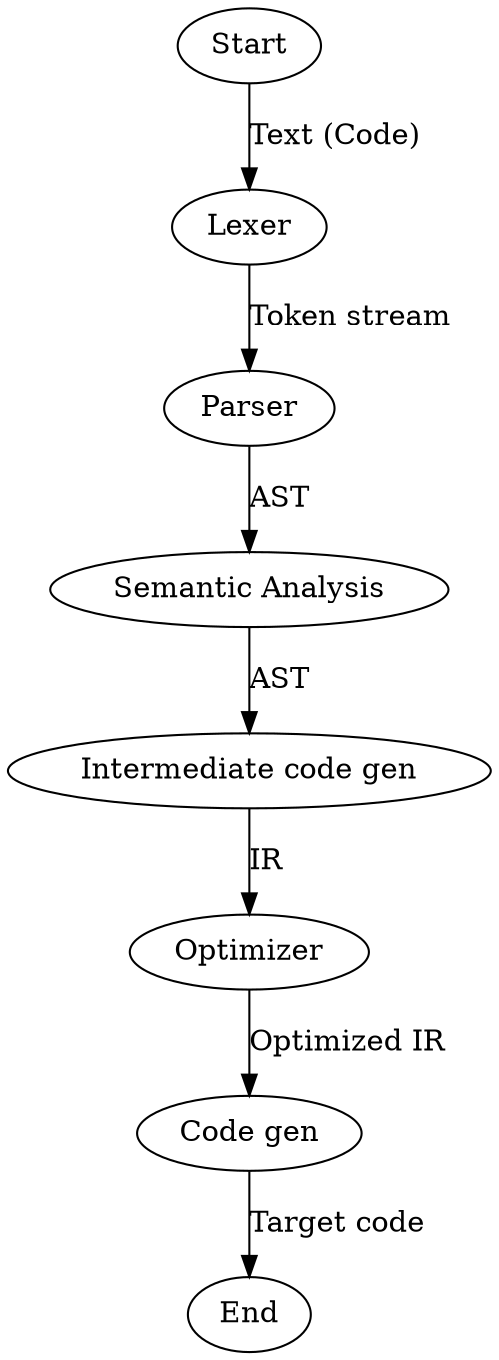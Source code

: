digraph {
  Start -> Lexer [label="Text (Code)"];
  Lexer -> Parser [label="Token stream"];
  Parser -> "Semantic Analysis" [label="AST"];
  "Semantic Analysis" -> "Intermediate code gen" [label="AST"];
  "Intermediate code gen" -> Optimizer [label="IR"];
  Optimizer -> "Code gen" [label="Optimized IR"];
  "Code gen" -> End [label="Target code"]
}
